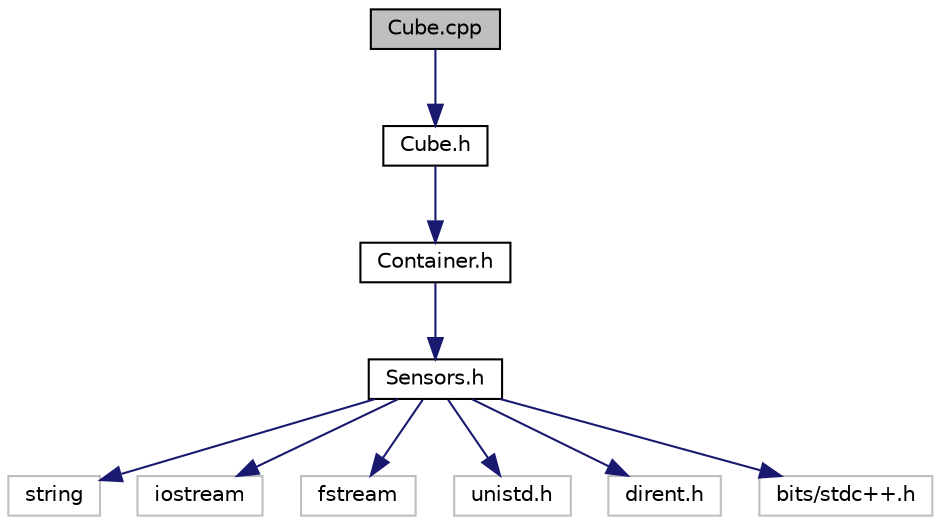 digraph "Cube.cpp"
{
  edge [fontname="Helvetica",fontsize="10",labelfontname="Helvetica",labelfontsize="10"];
  node [fontname="Helvetica",fontsize="10",shape=record];
  Node1 [label="Cube.cpp",height=0.2,width=0.4,color="black", fillcolor="grey75", style="filled", fontcolor="black"];
  Node1 -> Node2 [color="midnightblue",fontsize="10",style="solid",fontname="Helvetica"];
  Node2 [label="Cube.h",height=0.2,width=0.4,color="black", fillcolor="white", style="filled",URL="$Cube_8h.html"];
  Node2 -> Node3 [color="midnightblue",fontsize="10",style="solid",fontname="Helvetica"];
  Node3 [label="Container.h",height=0.2,width=0.4,color="black", fillcolor="white", style="filled",URL="$Container_8h.html"];
  Node3 -> Node4 [color="midnightblue",fontsize="10",style="solid",fontname="Helvetica"];
  Node4 [label="Sensors.h",height=0.2,width=0.4,color="black", fillcolor="white", style="filled",URL="$Sensors_8h.html"];
  Node4 -> Node5 [color="midnightblue",fontsize="10",style="solid",fontname="Helvetica"];
  Node5 [label="string",height=0.2,width=0.4,color="grey75", fillcolor="white", style="filled"];
  Node4 -> Node6 [color="midnightblue",fontsize="10",style="solid",fontname="Helvetica"];
  Node6 [label="iostream",height=0.2,width=0.4,color="grey75", fillcolor="white", style="filled"];
  Node4 -> Node7 [color="midnightblue",fontsize="10",style="solid",fontname="Helvetica"];
  Node7 [label="fstream",height=0.2,width=0.4,color="grey75", fillcolor="white", style="filled"];
  Node4 -> Node8 [color="midnightblue",fontsize="10",style="solid",fontname="Helvetica"];
  Node8 [label="unistd.h",height=0.2,width=0.4,color="grey75", fillcolor="white", style="filled"];
  Node4 -> Node9 [color="midnightblue",fontsize="10",style="solid",fontname="Helvetica"];
  Node9 [label="dirent.h",height=0.2,width=0.4,color="grey75", fillcolor="white", style="filled"];
  Node4 -> Node10 [color="midnightblue",fontsize="10",style="solid",fontname="Helvetica"];
  Node10 [label="bits/stdc++.h",height=0.2,width=0.4,color="grey75", fillcolor="white", style="filled"];
}
